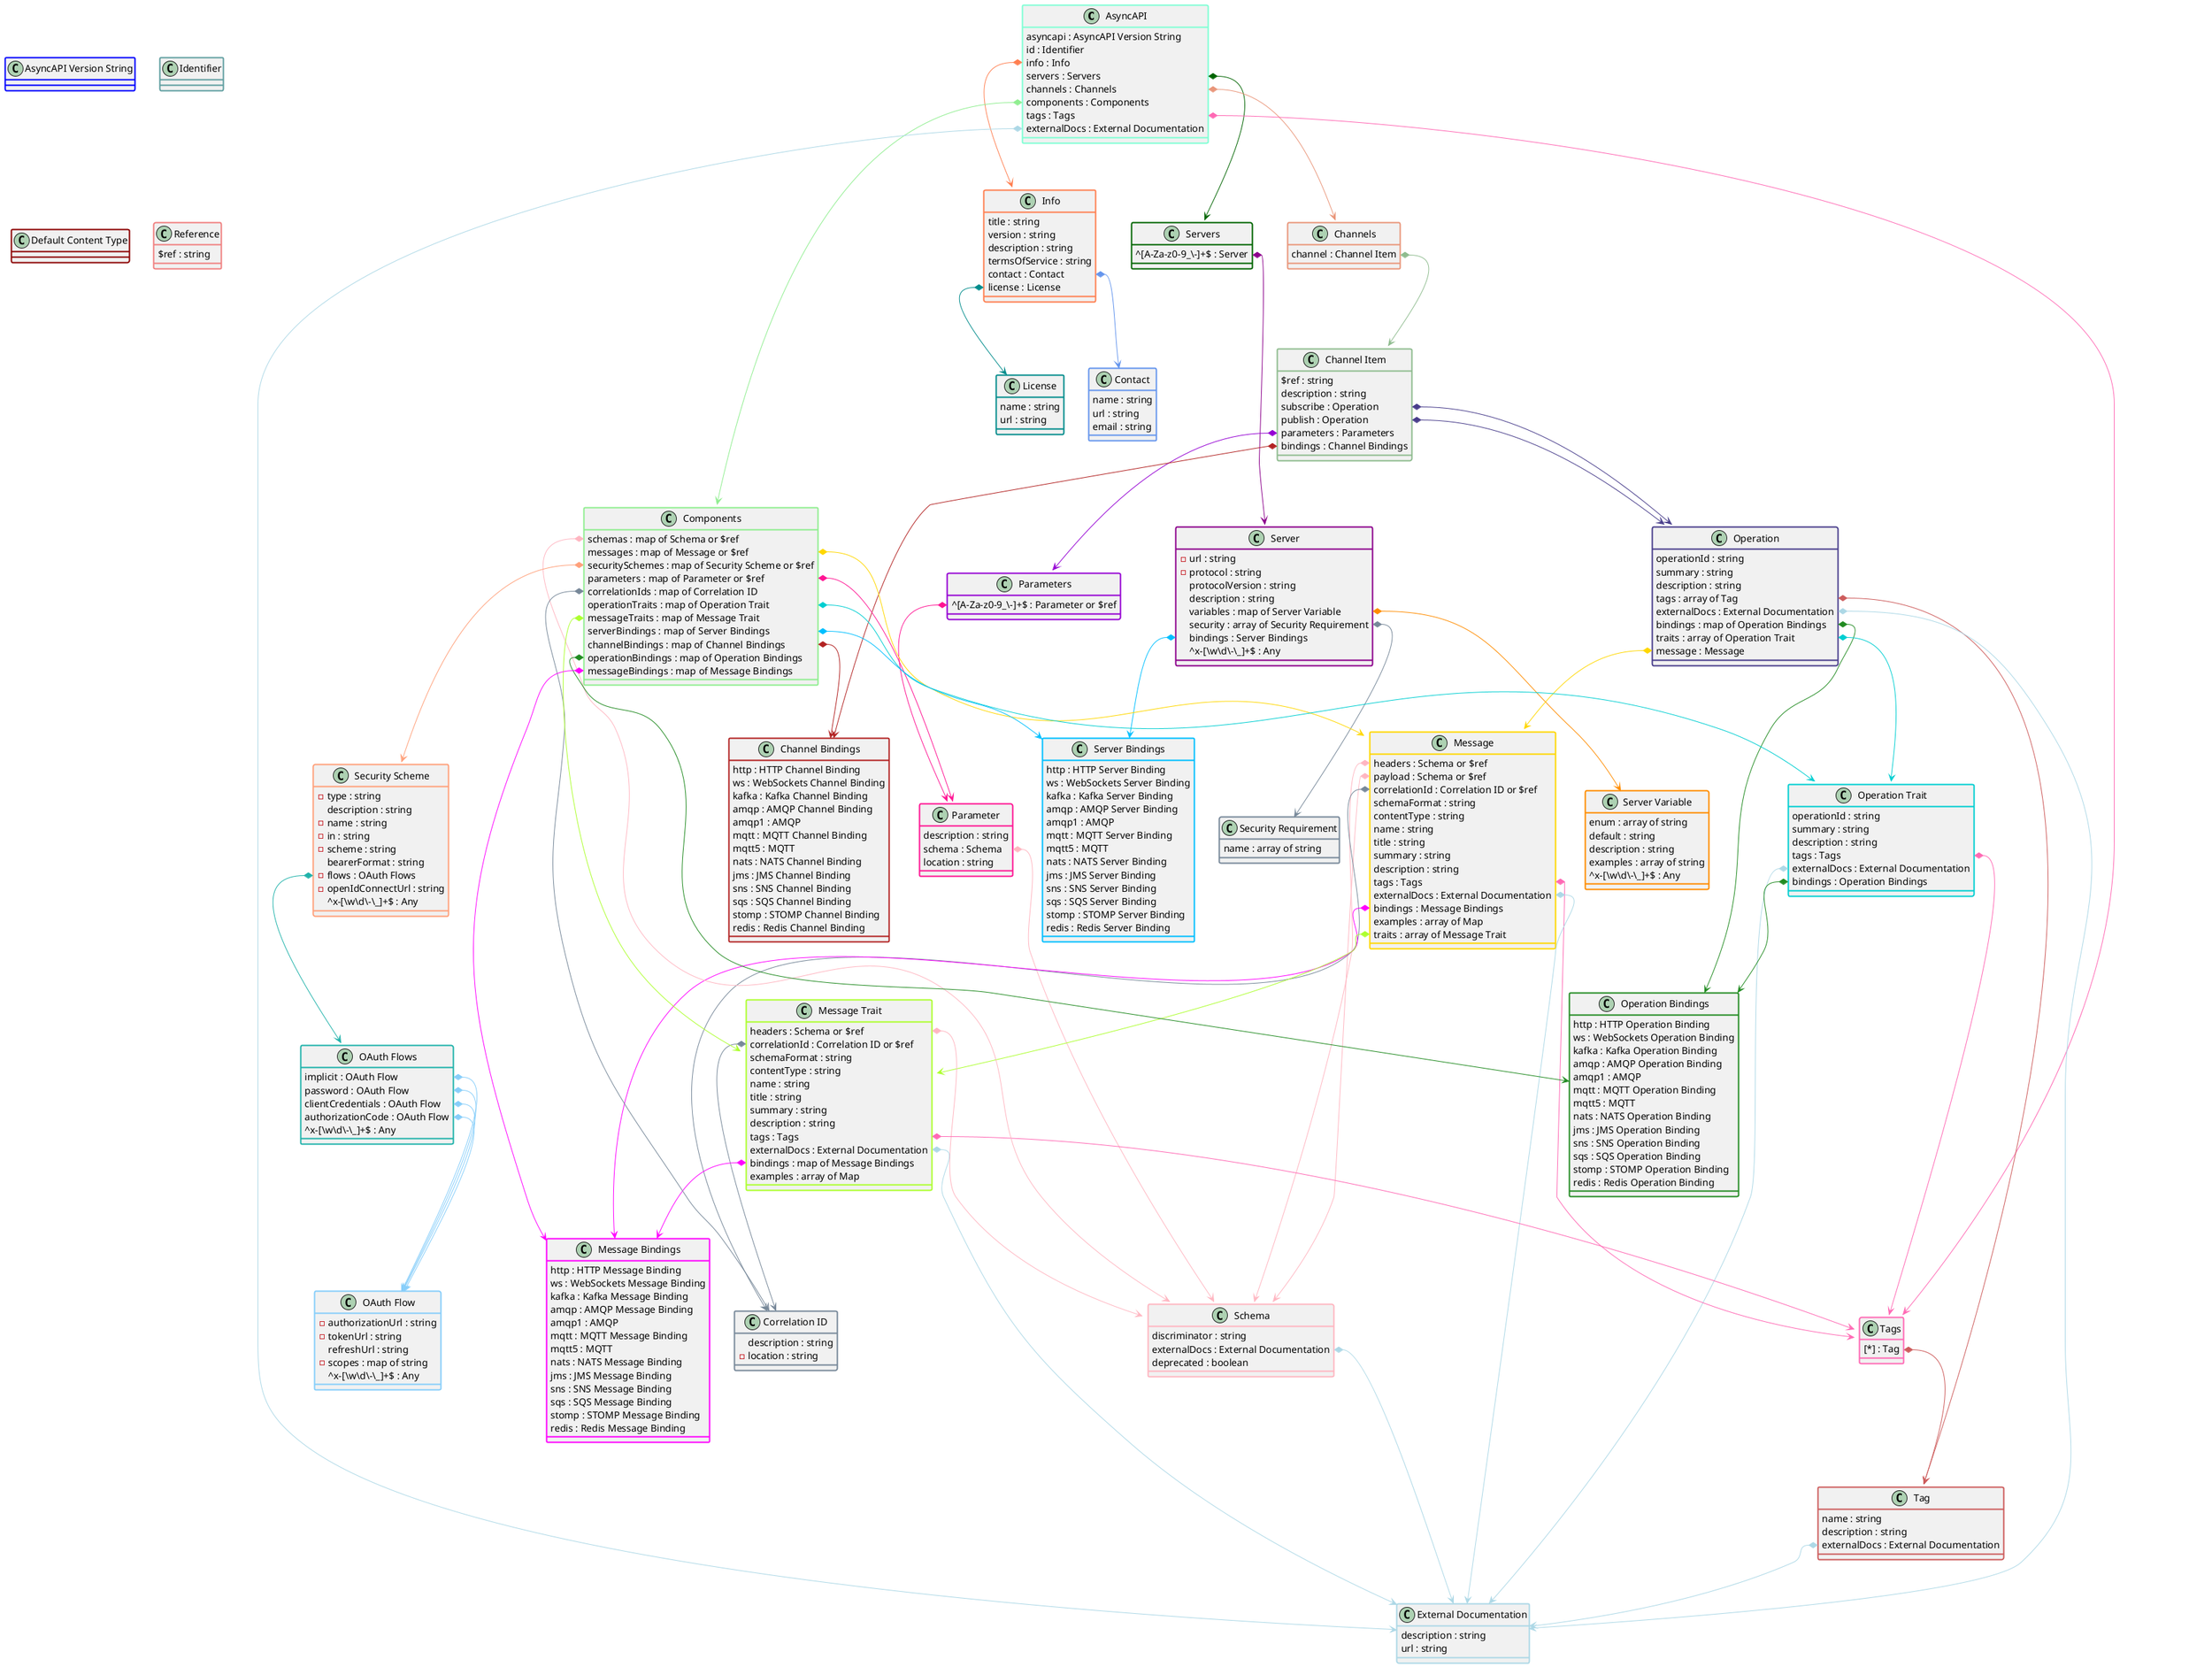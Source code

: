 @startuml
class "AsyncAPI" #line:Aquamarine;line.bold {
  asyncapi : AsyncAPI Version String
  id : Identifier
  info : Info
  servers : Servers
  channels : Channels
  components : Components
  tags : Tags
  externalDocs : External Documentation
}
"AsyncAPI::info"*-->"Info" #Coral
"AsyncAPI::servers"*-->"Servers" #DarkGreen
"AsyncAPI::channels"*-->"Channels" #DarkSalmon
"AsyncAPI::components"*-->"Components" #LightGreen
"AsyncAPI::tags"*-->"Tags" #HotPink
"AsyncAPI::externalDocs"*-->"External Documentation" #LightBlue

class "AsyncAPI Version String" #line:Blue;line.bold {
}

class "Identifier" #line:CadetBlue;line.bold {
}

class "Info" #line:Coral;line.bold {
  title : string
  version : string
  description : string
  termsOfService : string
  contact : Contact
  license : License
}
"Info::contact"*-->"Contact" #CornflowerBlue
"Info::license"*-->"License" #DarkCyan

class "Contact" #line:CornflowerBlue;line.bold {
  name : string
  url : string
  email : string
}

class "License" #line:DarkCyan;line.bold {
  name : string
  url : string
}

class "Servers" #line:DarkGreen;line.bold {
  ^[A-Za-z0-9_\-]+$ : Server
}
"Servers::^[A-Za-z0-9_\-]+$"*-->"Server" #DarkMagenta

class "Server" #line:DarkMagenta;line.bold {
  -url : string
  -protocol : string
  protocolVersion : string
  description : string
  variables : map of Server Variable
  security : array of Security Requirement
  bindings : Server Bindings
  ^x-[\w\d\-\_]+$ : Any
}
"Server::variables"*-->"Server Variable" #DarkOrange
"Server::security"*-->"Security Requirement" #LightSlateGray
"Server::bindings"*-->"Server Bindings" #DeepSkyBlue

class "Server Variable" #line:DarkOrange;line.bold {
  enum : array of string
  default : string
  description : string
  examples : array of string
  ^x-[\w\d\-\_]+$ : Any
}

class "Default Content Type" #line:DarkRed;line.bold {
}

class "Channels" #line:DarkSalmon;line.bold {
  channel : Channel Item
}
"Channels::channel"*-->"Channel Item" #DarkSeaGreen

class "Channel Item" #line:DarkSeaGreen;line.bold {
  $ref : string
  description : string
  subscribe : Operation
  publish : Operation
  parameters : Parameters
  bindings : Channel Bindings
}
"Channel Item::subscribe"*-->"Operation" #DarkSlateBlue
"Channel Item::publish"*-->"Operation" #DarkSlateBlue
"Channel Item::parameters"*-->"Parameters" #DarkViolet
"Channel Item::bindings"*-->"Channel Bindings" #FireBrick

class "Operation" #line:DarkSlateBlue;line.bold {
  operationId : string
  summary : string
  description : string
  tags : array of Tag
  externalDocs : External Documentation
  bindings : map of Operation Bindings
  traits : array of Operation Trait
  message : Message
}
"Operation::tags"*-->"Tag" #IndianRed
"Operation::externalDocs"*-->"External Documentation" #LightBlue
"Operation::bindings"*-->"Operation Bindings" #ForestGreen
"Operation::traits"*-->"Operation Trait" #DarkTurquoise
"Operation::message"*-->"Message" #Gold

class "Operation Trait" #line:DarkTurquoise;line.bold {
  operationId : string
  summary : string
  description : string
  tags : Tags
  externalDocs : External Documentation
  bindings : Operation Bindings
}
"Operation Trait::tags"*-->"Tags" #HotPink
"Operation Trait::externalDocs"*-->"External Documentation" #LightBlue
"Operation Trait::bindings"*-->"Operation Bindings" #ForestGreen

class "Parameters" #line:DarkViolet;line.bold {
  ^[A-Za-z0-9_\-]+$ : Parameter or $ref
}
"Parameters::^[A-Za-z0-9_\-]+$"*-->"Parameter" #DeepPink

class "Parameter" #line:DeepPink;line.bold {
  description : string
  schema : Schema
  location : string
}
"Parameter::schema"*-->"Schema" #LightPink

class "Server Bindings" #line:DeepSkyBlue;line.bold {
  http : HTTP Server Binding
  ws : WebSockets Server Binding
  kafka : Kafka Server Binding
  amqp : AMQP Server Binding
  amqp1 : AMQP
  mqtt : MQTT Server Binding
  mqtt5 : MQTT
  nats : NATS Server Binding
  jms : JMS Server Binding
  sns : SNS Server Binding
  sqs : SQS Server Binding
  stomp : STOMP Server Binding
  redis : Redis Server Binding
}

class "Channel Bindings" #line:FireBrick;line.bold {
  http : HTTP Channel Binding
  ws : WebSockets Channel Binding
  kafka : Kafka Channel Binding
  amqp : AMQP Channel Binding
  amqp1 : AMQP
  mqtt : MQTT Channel Binding
  mqtt5 : MQTT
  nats : NATS Channel Binding
  jms : JMS Channel Binding
  sns : SNS Channel Binding
  sqs : SQS Channel Binding
  stomp : STOMP Channel Binding
  redis : Redis Channel Binding
}

class "Operation Bindings" #line:ForestGreen;line.bold {
  http : HTTP Operation Binding
  ws : WebSockets Operation Binding
  kafka : Kafka Operation Binding
  amqp : AMQP Operation Binding
  amqp1 : AMQP
  mqtt : MQTT Operation Binding
  mqtt5 : MQTT
  nats : NATS Operation Binding
  jms : JMS Operation Binding
  sns : SNS Operation Binding
  sqs : SQS Operation Binding
  stomp : STOMP Operation Binding
  redis : Redis Operation Binding
}

class "Message Bindings" #line:Fuchsia;line.bold {
  http : HTTP Message Binding
  ws : WebSockets Message Binding
  kafka : Kafka Message Binding
  amqp : AMQP Message Binding
  amqp1 : AMQP
  mqtt : MQTT Message Binding
  mqtt5 : MQTT
  nats : NATS Message Binding
  jms : JMS Message Binding
  sns : SNS Message Binding
  sqs : SQS Message Binding
  stomp : STOMP Message Binding
  redis : Redis Message Binding
}

class "Message" #line:Gold;line.bold {
  headers : Schema or $ref
  payload : Schema or $ref
  correlationId : Correlation ID or $ref
  schemaFormat : string
  contentType : string
  name : string
  title : string
  summary : string
  description : string
  tags : Tags
  externalDocs : External Documentation
  bindings : Message Bindings
  examples : array of Map
  traits : array of Message Trait
}
"Message::headers"*-->"Schema" #LightPink
"Message::payload"*-->"Schema" #LightPink
"Message::correlationId"*-->"Correlation ID" #LightSlateGrey
"Message::tags"*-->"Tags" #HotPink
"Message::externalDocs"*-->"External Documentation" #LightBlue
"Message::bindings"*-->"Message Bindings" #Fuchsia
"Message::traits"*-->"Message Trait" #GreenYellow

class "Message Trait" #line:GreenYellow;line.bold {
  headers : Schema or $ref
  correlationId : Correlation ID or $ref
  schemaFormat : string
  contentType : string
  name : string
  title : string
  summary : string
  description : string
  tags : Tags
  externalDocs : External Documentation
  bindings : map of Message Bindings
  examples : array of Map
}
"Message Trait::headers"*-->"Schema" #LightPink
"Message Trait::correlationId"*-->"Correlation ID" #LightSlateGrey
"Message Trait::tags"*-->"Tags" #HotPink
"Message Trait::externalDocs"*-->"External Documentation" #LightBlue
"Message Trait::bindings"*-->"Message Bindings" #Fuchsia

class "Tags" #line:HotPink;line.bold {
  [*] : Tag
}
"Tags::[*]"*-->"Tag" #IndianRed

class "Tag" #line:IndianRed;line.bold {
  name : string
  description : string
  externalDocs : External Documentation
}
"Tag::externalDocs"*-->"External Documentation" #LightBlue

class "External Documentation" #line:LightBlue;line.bold {
  description : string
  url : string
}

class "Reference" #line:LightCoral;line.bold {
  $ref : string
}

class "Components" #line:LightGreen;line.bold {
  schemas : map of Schema or $ref
  messages : map of Message or $ref
  securitySchemes : map of Security Scheme or $ref
  parameters : map of Parameter or $ref
  correlationIds : map of Correlation ID
  operationTraits : map of Operation Trait
  messageTraits : map of Message Trait
  serverBindings : map of Server Bindings
  channelBindings : map of Channel Bindings
  operationBindings : map of Operation Bindings
  messageBindings : map of Message Bindings
}
"Components::schemas"*-->"Schema" #LightPink
"Components::messages"*-->"Message" #Gold
"Components::securitySchemes"*-->"Security Scheme" #LightSalmon
"Components::parameters"*-->"Parameter" #DeepPink
"Components::correlationIds"*-->"Correlation ID" #LightSlateGrey
"Components::operationTraits"*-->"Operation Trait" #DarkTurquoise
"Components::messageTraits"*-->"Message Trait" #GreenYellow
"Components::serverBindings"*-->"Server Bindings" #DeepSkyBlue
"Components::channelBindings"*-->"Channel Bindings" #FireBrick
"Components::operationBindings"*-->"Operation Bindings" #ForestGreen
"Components::messageBindings"*-->"Message Bindings" #Fuchsia

class "Schema" #line:LightPink;line.bold {
  discriminator : string
  externalDocs : External Documentation
  deprecated : boolean
}
"Schema::externalDocs"*-->"External Documentation" #LightBlue

class "Security Scheme" #line:LightSalmon;line.bold {
  -type : string
  description : string
  -name : string
  -in : string
  -scheme : string
  bearerFormat : string
  -flows : OAuth Flows
  -openIdConnectUrl : string
  ^x-[\w\d\-\_]+$ : Any
}
"Security Scheme::flows"*-->"OAuth Flows" #LightSeaGreen

class "OAuth Flows" #line:LightSeaGreen;line.bold {
  implicit : OAuth Flow
  password : OAuth Flow
  clientCredentials : OAuth Flow
  authorizationCode : OAuth Flow
  ^x-[\w\d\-\_]+$ : Any
}
"OAuth Flows::implicit"*-->"OAuth Flow" #LightSkyBlue
"OAuth Flows::password"*-->"OAuth Flow" #LightSkyBlue
"OAuth Flows::clientCredentials"*-->"OAuth Flow" #LightSkyBlue
"OAuth Flows::authorizationCode"*-->"OAuth Flow" #LightSkyBlue

class "OAuth Flow" #line:LightSkyBlue;line.bold {
  -authorizationUrl : string
  -tokenUrl : string
  refreshUrl : string
  -scopes : map of string
  ^x-[\w\d\-\_]+$ : Any
}

class "Security Requirement" #line:LightSlateGray;line.bold {
  name : array of string
}

class "Correlation ID" #line:LightSlateGrey;line.bold {
  description : string
  -location : string
}

@enduml
